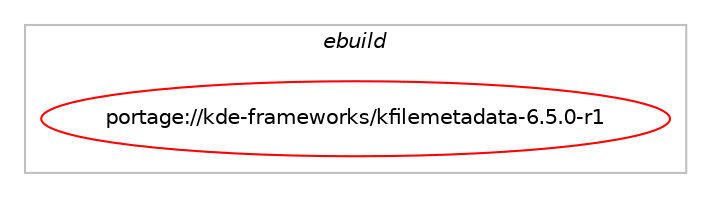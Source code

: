 digraph prolog {

# *************
# Graph options
# *************

newrank=true;
concentrate=true;
compound=true;
graph [rankdir=LR,fontname=Helvetica,fontsize=10,ranksep=1.5];#, ranksep=2.5, nodesep=0.2];
edge  [arrowhead=vee];
node  [fontname=Helvetica,fontsize=10];

# **********
# The ebuild
# **********

subgraph cluster_leftcol {
color=gray;
label=<<i>ebuild</i>>;
id [label="portage://kde-frameworks/kfilemetadata-6.5.0-r1", color=red, width=4, href="../kde-frameworks/kfilemetadata-6.5.0-r1.svg"];
}

# ****************
# The dependencies
# ****************

subgraph cluster_midcol {
color=gray;
label=<<i>dependencies</i>>;
subgraph cluster_compile {
fillcolor="#eeeeee";
style=filled;
label=<<i>compile</i>>;
# *** BEGIN UNKNOWN DEPENDENCY TYPE (TODO) ***
# id -> equal(use_conditional_group(positive,doc,portage://kde-frameworks/kfilemetadata-6.5.0-r1,[package_dependency(portage://kde-frameworks/kfilemetadata-6.5.0-r1,install,no,dev-qt,qt-docs,none,[,,],[slot(6)],[])]))
# *** END UNKNOWN DEPENDENCY TYPE (TODO) ***

# *** BEGIN UNKNOWN DEPENDENCY TYPE (TODO) ***
# id -> equal(use_conditional_group(positive,epub,portage://kde-frameworks/kfilemetadata-6.5.0-r1,[package_dependency(portage://kde-frameworks/kfilemetadata-6.5.0-r1,install,no,app-text,ebook-tools,none,[,,],[],[])]))
# *** END UNKNOWN DEPENDENCY TYPE (TODO) ***

# *** BEGIN UNKNOWN DEPENDENCY TYPE (TODO) ***
# id -> equal(use_conditional_group(positive,exif,portage://kde-frameworks/kfilemetadata-6.5.0-r1,[package_dependency(portage://kde-frameworks/kfilemetadata-6.5.0-r1,install,no,media-gfx,exiv2,none,[,,],any_same_slot,[])]))
# *** END UNKNOWN DEPENDENCY TYPE (TODO) ***

# *** BEGIN UNKNOWN DEPENDENCY TYPE (TODO) ***
# id -> equal(use_conditional_group(positive,ffmpeg,portage://kde-frameworks/kfilemetadata-6.5.0-r1,[package_dependency(portage://kde-frameworks/kfilemetadata-6.5.0-r1,install,no,media-video,ffmpeg,none,[,,],[slot(0),equal],[])]))
# *** END UNKNOWN DEPENDENCY TYPE (TODO) ***

# *** BEGIN UNKNOWN DEPENDENCY TYPE (TODO) ***
# id -> equal(use_conditional_group(positive,kernel_linux,portage://kde-frameworks/kfilemetadata-6.5.0-r1,[package_dependency(portage://kde-frameworks/kfilemetadata-6.5.0-r1,install,no,sys-apps,attr,none,[,,],[],[])]))
# *** END UNKNOWN DEPENDENCY TYPE (TODO) ***

# *** BEGIN UNKNOWN DEPENDENCY TYPE (TODO) ***
# id -> equal(use_conditional_group(positive,mobi,portage://kde-frameworks/kfilemetadata-6.5.0-r1,[package_dependency(portage://kde-frameworks/kfilemetadata-6.5.0-r1,install,no,kde-apps,kdegraphics-mobipocket,none,[,,],[slot(6)],[])]))
# *** END UNKNOWN DEPENDENCY TYPE (TODO) ***

# *** BEGIN UNKNOWN DEPENDENCY TYPE (TODO) ***
# id -> equal(use_conditional_group(positive,pdf,portage://kde-frameworks/kfilemetadata-6.5.0-r1,[package_dependency(portage://kde-frameworks/kfilemetadata-6.5.0-r1,install,no,app-text,poppler,none,[,,],[],[use(enable(qt6),negative)])]))
# *** END UNKNOWN DEPENDENCY TYPE (TODO) ***

# *** BEGIN UNKNOWN DEPENDENCY TYPE (TODO) ***
# id -> equal(use_conditional_group(positive,taglib,portage://kde-frameworks/kfilemetadata-6.5.0-r1,[package_dependency(portage://kde-frameworks/kfilemetadata-6.5.0-r1,install,no,media-libs,taglib,none,[,,],any_same_slot,[])]))
# *** END UNKNOWN DEPENDENCY TYPE (TODO) ***

# *** BEGIN UNKNOWN DEPENDENCY TYPE (TODO) ***
# id -> equal(package_dependency(portage://kde-frameworks/kfilemetadata-6.5.0-r1,install,no,dev-qt,qtbase,greaterequal,[6.6.2,,,6.6.2],[slot(6)],[use(enable(gui),none),use(enable(xml),none)]))
# *** END UNKNOWN DEPENDENCY TYPE (TODO) ***

# *** BEGIN UNKNOWN DEPENDENCY TYPE (TODO) ***
# id -> equal(package_dependency(portage://kde-frameworks/kfilemetadata-6.5.0-r1,install,no,dev-qt,qtbase,none,[,,],[slot(6)],[]))
# *** END UNKNOWN DEPENDENCY TYPE (TODO) ***

# *** BEGIN UNKNOWN DEPENDENCY TYPE (TODO) ***
# id -> equal(package_dependency(portage://kde-frameworks/kfilemetadata-6.5.0-r1,install,no,kde-frameworks,karchive,equal,[6.5*,,,6.5*],[slot(6)],[]))
# *** END UNKNOWN DEPENDENCY TYPE (TODO) ***

# *** BEGIN UNKNOWN DEPENDENCY TYPE (TODO) ***
# id -> equal(package_dependency(portage://kde-frameworks/kfilemetadata-6.5.0-r1,install,no,kde-frameworks,kcodecs,equal,[6.5*,,,6.5*],[slot(6)],[]))
# *** END UNKNOWN DEPENDENCY TYPE (TODO) ***

# *** BEGIN UNKNOWN DEPENDENCY TYPE (TODO) ***
# id -> equal(package_dependency(portage://kde-frameworks/kfilemetadata-6.5.0-r1,install,no,kde-frameworks,kcoreaddons,equal,[6.5*,,,6.5*],[slot(6)],[]))
# *** END UNKNOWN DEPENDENCY TYPE (TODO) ***

# *** BEGIN UNKNOWN DEPENDENCY TYPE (TODO) ***
# id -> equal(package_dependency(portage://kde-frameworks/kfilemetadata-6.5.0-r1,install,no,kde-frameworks,ki18n,equal,[6.5*,,,6.5*],[slot(6)],[]))
# *** END UNKNOWN DEPENDENCY TYPE (TODO) ***

}
subgraph cluster_compileandrun {
fillcolor="#eeeeee";
style=filled;
label=<<i>compile and run</i>>;
}
subgraph cluster_run {
fillcolor="#eeeeee";
style=filled;
label=<<i>run</i>>;
# *** BEGIN UNKNOWN DEPENDENCY TYPE (TODO) ***
# id -> equal(use_conditional_group(positive,doc,portage://kde-frameworks/kfilemetadata-6.5.0-r1,[package_dependency(portage://kde-frameworks/kfilemetadata-6.5.0-r1,run,no,dev-qt,qt-docs,none,[,,],[slot(6)],[])]))
# *** END UNKNOWN DEPENDENCY TYPE (TODO) ***

# *** BEGIN UNKNOWN DEPENDENCY TYPE (TODO) ***
# id -> equal(use_conditional_group(positive,epub,portage://kde-frameworks/kfilemetadata-6.5.0-r1,[package_dependency(portage://kde-frameworks/kfilemetadata-6.5.0-r1,run,no,app-text,ebook-tools,none,[,,],[],[])]))
# *** END UNKNOWN DEPENDENCY TYPE (TODO) ***

# *** BEGIN UNKNOWN DEPENDENCY TYPE (TODO) ***
# id -> equal(use_conditional_group(positive,exif,portage://kde-frameworks/kfilemetadata-6.5.0-r1,[package_dependency(portage://kde-frameworks/kfilemetadata-6.5.0-r1,run,no,media-gfx,exiv2,none,[,,],any_same_slot,[])]))
# *** END UNKNOWN DEPENDENCY TYPE (TODO) ***

# *** BEGIN UNKNOWN DEPENDENCY TYPE (TODO) ***
# id -> equal(use_conditional_group(positive,ffmpeg,portage://kde-frameworks/kfilemetadata-6.5.0-r1,[package_dependency(portage://kde-frameworks/kfilemetadata-6.5.0-r1,run,no,media-video,ffmpeg,none,[,,],[slot(0),equal],[])]))
# *** END UNKNOWN DEPENDENCY TYPE (TODO) ***

# *** BEGIN UNKNOWN DEPENDENCY TYPE (TODO) ***
# id -> equal(use_conditional_group(positive,mobi,portage://kde-frameworks/kfilemetadata-6.5.0-r1,[package_dependency(portage://kde-frameworks/kfilemetadata-6.5.0-r1,run,no,kde-apps,kdegraphics-mobipocket,none,[,,],[slot(6)],[])]))
# *** END UNKNOWN DEPENDENCY TYPE (TODO) ***

# *** BEGIN UNKNOWN DEPENDENCY TYPE (TODO) ***
# id -> equal(use_conditional_group(positive,pdf,portage://kde-frameworks/kfilemetadata-6.5.0-r1,[package_dependency(portage://kde-frameworks/kfilemetadata-6.5.0-r1,run,no,app-text,poppler,none,[,,],[],[use(enable(qt6),negative)])]))
# *** END UNKNOWN DEPENDENCY TYPE (TODO) ***

# *** BEGIN UNKNOWN DEPENDENCY TYPE (TODO) ***
# id -> equal(use_conditional_group(positive,taglib,portage://kde-frameworks/kfilemetadata-6.5.0-r1,[package_dependency(portage://kde-frameworks/kfilemetadata-6.5.0-r1,run,no,media-libs,taglib,none,[,,],any_same_slot,[])]))
# *** END UNKNOWN DEPENDENCY TYPE (TODO) ***

# *** BEGIN UNKNOWN DEPENDENCY TYPE (TODO) ***
# id -> equal(package_dependency(portage://kde-frameworks/kfilemetadata-6.5.0-r1,run,no,dev-qt,qtbase,greaterequal,[6.6.2,,,6.6.2],[slot(6)],[use(enable(gui),none),use(enable(xml),none)]))
# *** END UNKNOWN DEPENDENCY TYPE (TODO) ***

# *** BEGIN UNKNOWN DEPENDENCY TYPE (TODO) ***
# id -> equal(package_dependency(portage://kde-frameworks/kfilemetadata-6.5.0-r1,run,no,dev-qt,qtbase,none,[,,],[slot(6)],[]))
# *** END UNKNOWN DEPENDENCY TYPE (TODO) ***

# *** BEGIN UNKNOWN DEPENDENCY TYPE (TODO) ***
# id -> equal(package_dependency(portage://kde-frameworks/kfilemetadata-6.5.0-r1,run,no,kde-frameworks,karchive,equal,[6.5*,,,6.5*],[slot(6)],[]))
# *** END UNKNOWN DEPENDENCY TYPE (TODO) ***

# *** BEGIN UNKNOWN DEPENDENCY TYPE (TODO) ***
# id -> equal(package_dependency(portage://kde-frameworks/kfilemetadata-6.5.0-r1,run,no,kde-frameworks,kcodecs,equal,[6.5*,,,6.5*],[slot(6)],[]))
# *** END UNKNOWN DEPENDENCY TYPE (TODO) ***

# *** BEGIN UNKNOWN DEPENDENCY TYPE (TODO) ***
# id -> equal(package_dependency(portage://kde-frameworks/kfilemetadata-6.5.0-r1,run,no,kde-frameworks,kcoreaddons,equal,[6.5*,,,6.5*],[slot(6)],[]))
# *** END UNKNOWN DEPENDENCY TYPE (TODO) ***

# *** BEGIN UNKNOWN DEPENDENCY TYPE (TODO) ***
# id -> equal(package_dependency(portage://kde-frameworks/kfilemetadata-6.5.0-r1,run,no,kde-frameworks,kf-env,greaterequal,[6,,,6],[],[]))
# *** END UNKNOWN DEPENDENCY TYPE (TODO) ***

# *** BEGIN UNKNOWN DEPENDENCY TYPE (TODO) ***
# id -> equal(package_dependency(portage://kde-frameworks/kfilemetadata-6.5.0-r1,run,no,kde-frameworks,ki18n,equal,[6.5*,,,6.5*],[slot(6)],[]))
# *** END UNKNOWN DEPENDENCY TYPE (TODO) ***

}
}

# **************
# The candidates
# **************

subgraph cluster_choices {
rank=same;
color=gray;
label=<<i>candidates</i>>;

}

}
